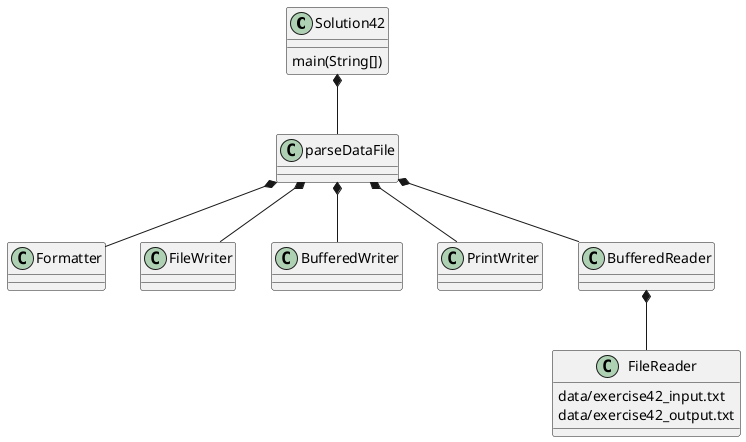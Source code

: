 @startuml
class Solution42 {
    main(String[])
}
Solution42 *--parseDataFile

class parseDataFile{

}
parseDataFile *-- Formatter
parseDataFile *-- FileWriter
parseDataFile *-- BufferedWriter
parseDataFile *-- PrintWriter
parseDataFile *-- BufferedReader

BufferedReader *-- FileReader

class FileReader
{
data/exercise42_input.txt
data/exercise42_output.txt
}

@enduml